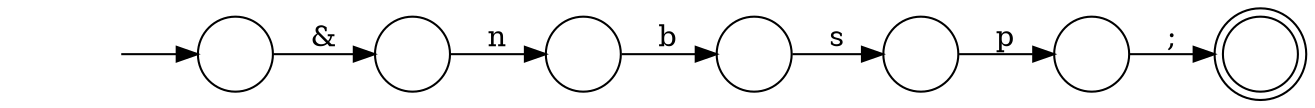 digraph Automaton {
  rankdir = LR;
  0 [shape=circle,label=""];
  0 -> 5 [label="b"]
  1 [shape=circle,label=""];
  1 -> 2 [label=";"]
  2 [shape=doublecircle,label=""];
  3 [shape=circle,label=""];
  initial [shape=plaintext,label=""];
  initial -> 3
  3 -> 6 [label="&"]
  4 [shape=circle,label=""];
  4 -> 1 [label="p"]
  5 [shape=circle,label=""];
  5 -> 4 [label="s"]
  6 [shape=circle,label=""];
  6 -> 0 [label="n"]
}
